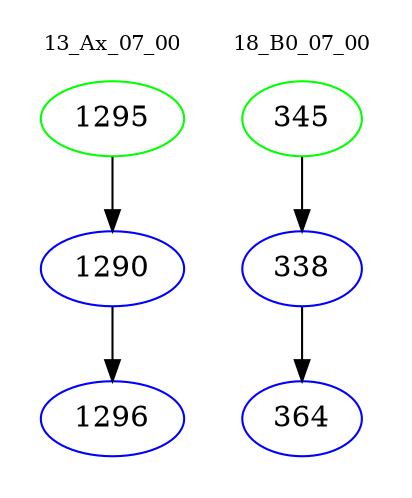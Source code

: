digraph{
subgraph cluster_0 {
color = white
label = "13_Ax_07_00";
fontsize=10;
T0_1295 [label="1295", color="green"]
T0_1295 -> T0_1290 [color="black"]
T0_1290 [label="1290", color="blue"]
T0_1290 -> T0_1296 [color="black"]
T0_1296 [label="1296", color="blue"]
}
subgraph cluster_1 {
color = white
label = "18_B0_07_00";
fontsize=10;
T1_345 [label="345", color="green"]
T1_345 -> T1_338 [color="black"]
T1_338 [label="338", color="blue"]
T1_338 -> T1_364 [color="black"]
T1_364 [label="364", color="blue"]
}
}
